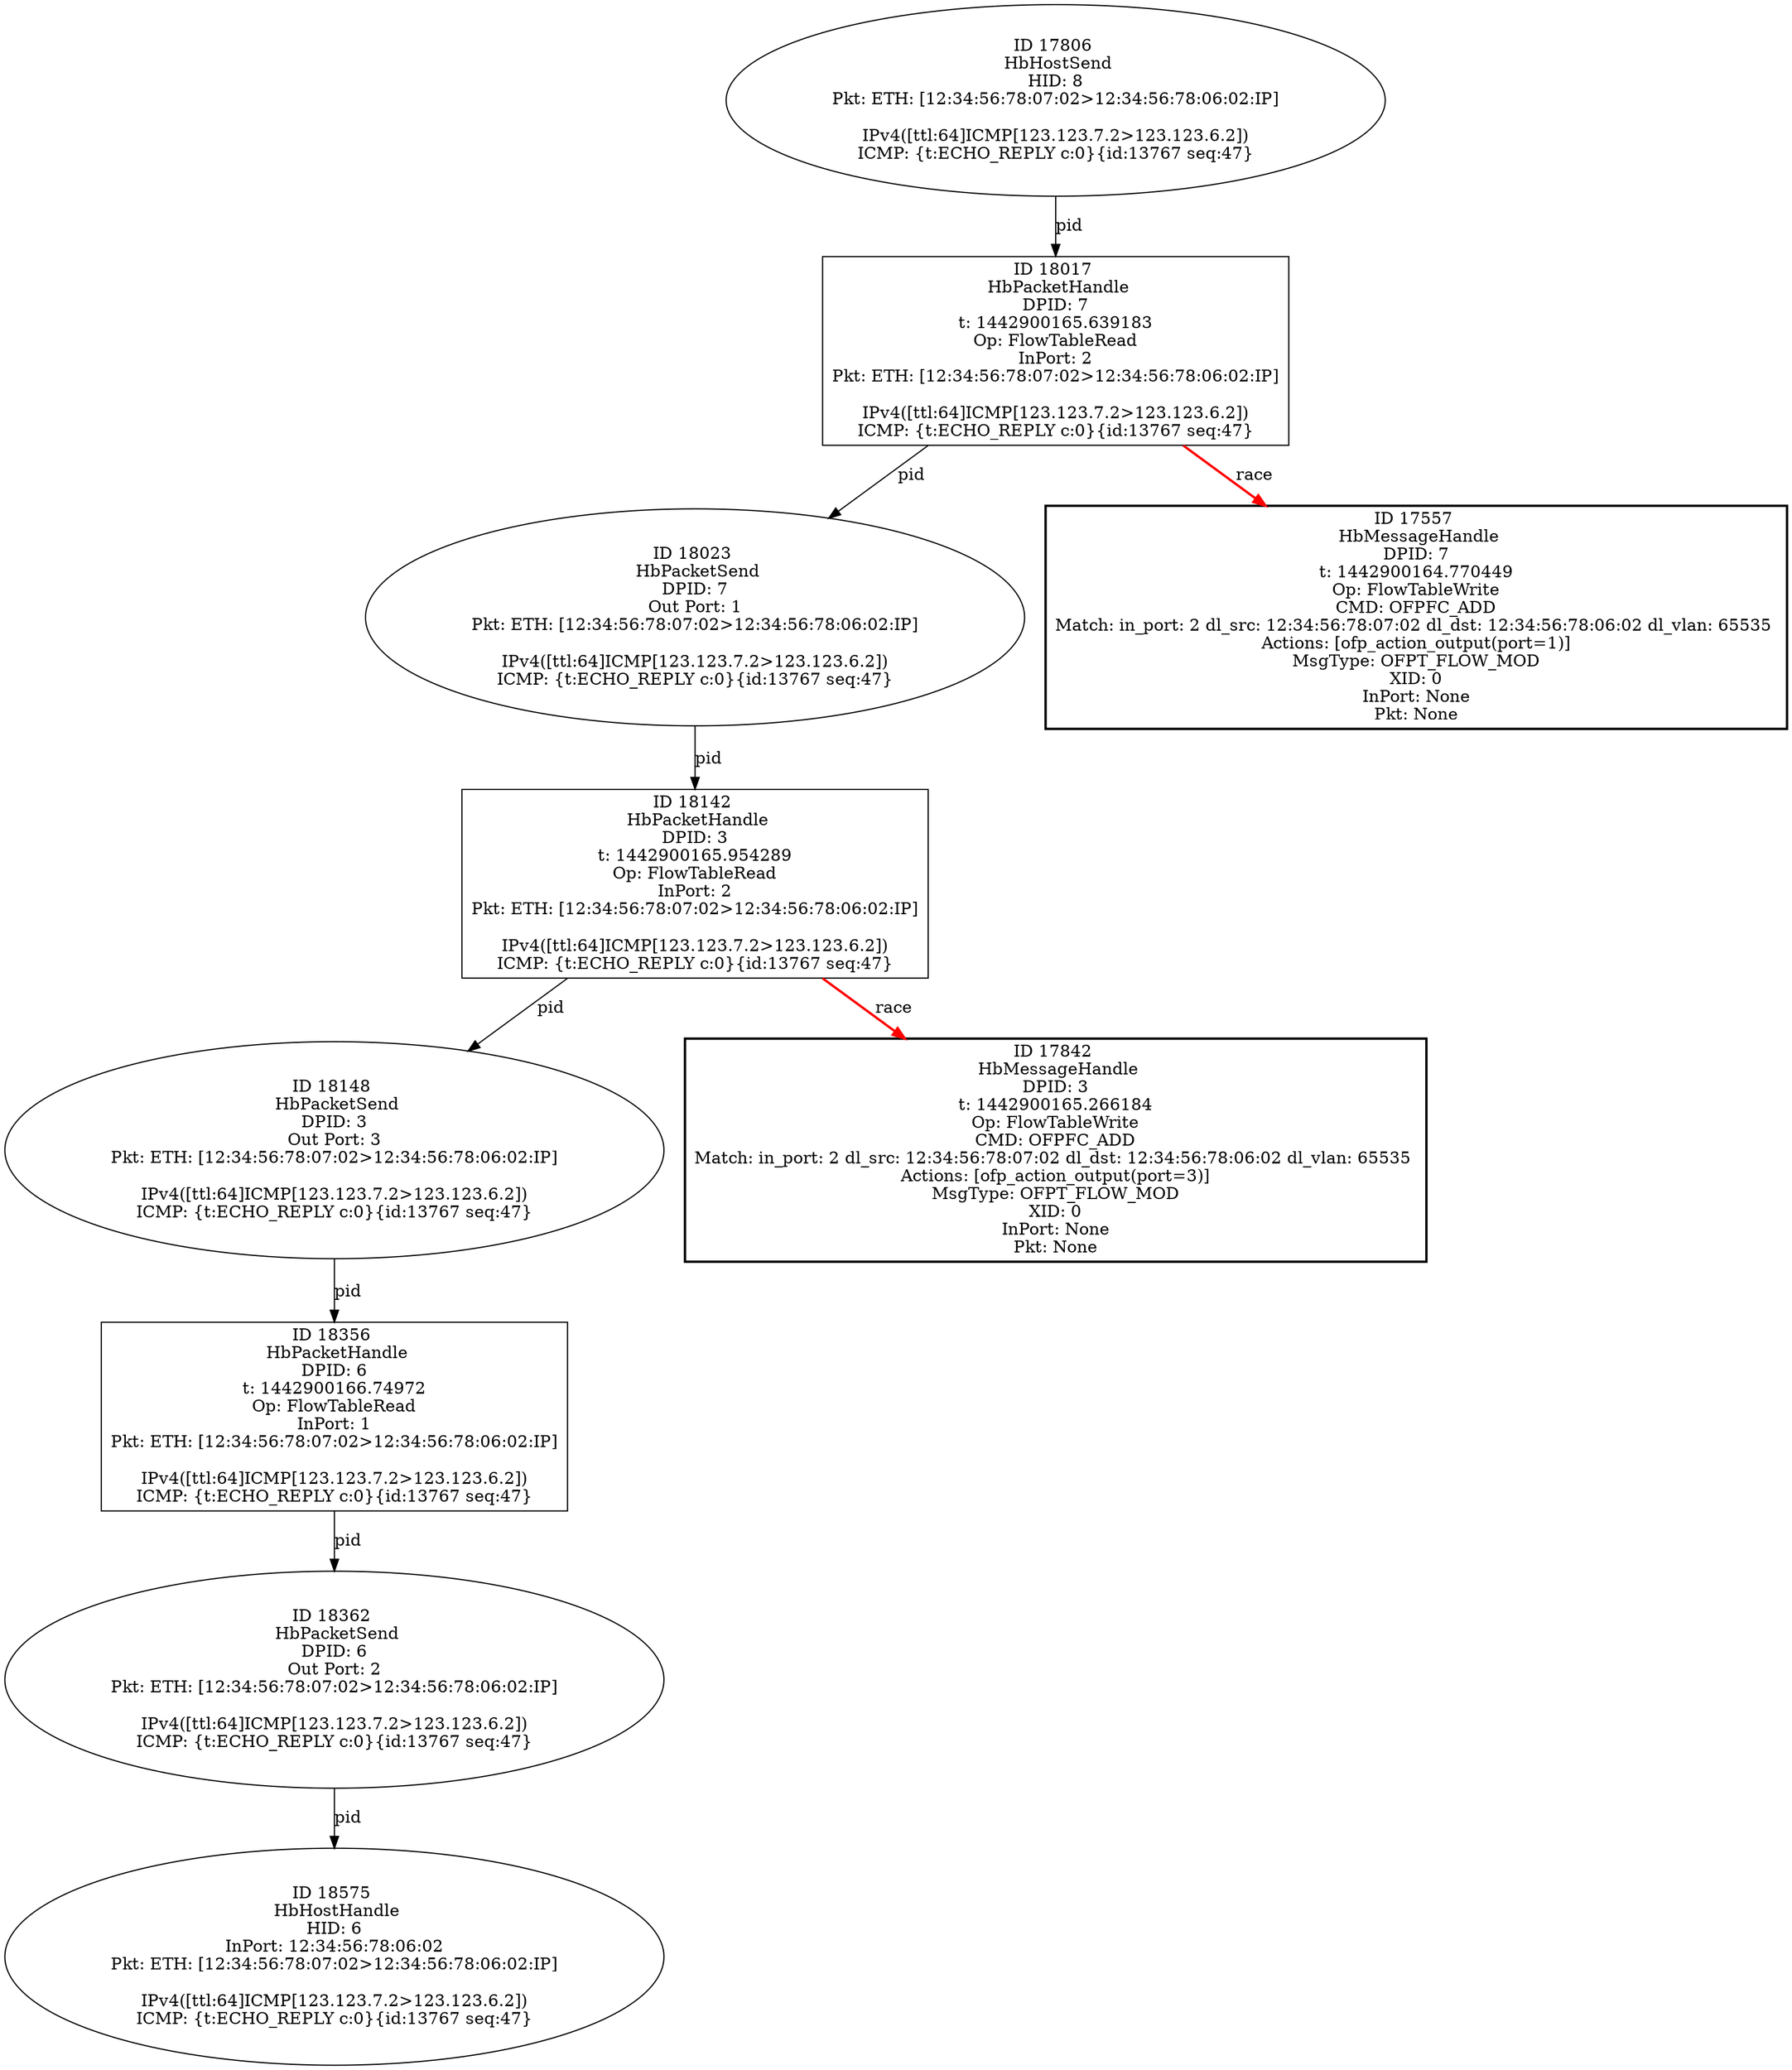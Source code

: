 strict digraph G {
18017 [shape=box, event=<hb_events.HbPacketHandle object at 0x10ba1bf90>, label="ID 18017 
 HbPacketHandle
DPID: 7
t: 1442900165.639183
Op: FlowTableRead
InPort: 2
Pkt: ETH: [12:34:56:78:07:02>12:34:56:78:06:02:IP]

IPv4([ttl:64]ICMP[123.123.7.2>123.123.6.2])
ICMP: {t:ECHO_REPLY c:0}{id:13767 seq:47}"];
18148 [shape=oval, event=<hb_events.HbPacketSend object at 0x10ba2c8d0>, label="ID 18148 
 HbPacketSend
DPID: 3
Out Port: 3
Pkt: ETH: [12:34:56:78:07:02>12:34:56:78:06:02:IP]

IPv4([ttl:64]ICMP[123.123.7.2>123.123.6.2])
ICMP: {t:ECHO_REPLY c:0}{id:13767 seq:47}"];
18023 [shape=oval, event=<hb_events.HbPacketSend object at 0x10ba29310>, label="ID 18023 
 HbPacketSend
DPID: 7
Out Port: 1
Pkt: ETH: [12:34:56:78:07:02>12:34:56:78:06:02:IP]

IPv4([ttl:64]ICMP[123.123.7.2>123.123.6.2])
ICMP: {t:ECHO_REPLY c:0}{id:13767 seq:47}"];
17806 [shape=oval, event=<hb_events.HbHostSend object at 0x10b932050>, label="ID 17806 
 HbHostSend
HID: 8
Pkt: ETH: [12:34:56:78:07:02>12:34:56:78:06:02:IP]

IPv4([ttl:64]ICMP[123.123.7.2>123.123.6.2])
ICMP: {t:ECHO_REPLY c:0}{id:13767 seq:47}"];
18575 [shape=oval, event=<hb_events.HbHostHandle object at 0x10bd2b0d0>, label="ID 18575 
 HbHostHandle
HID: 6
InPort: 12:34:56:78:06:02
Pkt: ETH: [12:34:56:78:07:02>12:34:56:78:06:02:IP]

IPv4([ttl:64]ICMP[123.123.7.2>123.123.6.2])
ICMP: {t:ECHO_REPLY c:0}{id:13767 seq:47}"];
17842 [shape=box, style=bold, event=<hb_events.HbMessageHandle object at 0x10b922e90>, label="ID 17842 
 HbMessageHandle
DPID: 3
t: 1442900165.266184
Op: FlowTableWrite
CMD: OFPFC_ADD
Match: in_port: 2 dl_src: 12:34:56:78:07:02 dl_dst: 12:34:56:78:06:02 dl_vlan: 65535 
Actions: [ofp_action_output(port=3)]
MsgType: OFPT_FLOW_MOD
XID: 0
InPort: None
Pkt: None"];
18356 [shape=box, event=<hb_events.HbPacketHandle object at 0x10bbc2250>, label="ID 18356 
 HbPacketHandle
DPID: 6
t: 1442900166.74972
Op: FlowTableRead
InPort: 1
Pkt: ETH: [12:34:56:78:07:02>12:34:56:78:06:02:IP]

IPv4([ttl:64]ICMP[123.123.7.2>123.123.6.2])
ICMP: {t:ECHO_REPLY c:0}{id:13767 seq:47}"];
17557 [shape=box, style=bold, event=<hb_events.HbMessageHandle object at 0x10b801a50>, label="ID 17557 
 HbMessageHandle
DPID: 7
t: 1442900164.770449
Op: FlowTableWrite
CMD: OFPFC_ADD
Match: in_port: 2 dl_src: 12:34:56:78:07:02 dl_dst: 12:34:56:78:06:02 dl_vlan: 65535 
Actions: [ofp_action_output(port=1)]
MsgType: OFPT_FLOW_MOD
XID: 0
InPort: None
Pkt: None"];
18362 [shape=oval, event=<hb_events.HbPacketSend object at 0x10bbc2750>, label="ID 18362 
 HbPacketSend
DPID: 6
Out Port: 2
Pkt: ETH: [12:34:56:78:07:02>12:34:56:78:06:02:IP]

IPv4([ttl:64]ICMP[123.123.7.2>123.123.6.2])
ICMP: {t:ECHO_REPLY c:0}{id:13767 seq:47}"];
18142 [shape=box, event=<hb_events.HbPacketHandle object at 0x10bab5fd0>, label="ID 18142 
 HbPacketHandle
DPID: 3
t: 1442900165.954289
Op: FlowTableRead
InPort: 2
Pkt: ETH: [12:34:56:78:07:02>12:34:56:78:06:02:IP]

IPv4([ttl:64]ICMP[123.123.7.2>123.123.6.2])
ICMP: {t:ECHO_REPLY c:0}{id:13767 seq:47}"];
18017 -> 17557  [harmful=True, color=red, style=bold, rel=race, label=race];
18017 -> 18023  [rel=pid, label=pid];
18148 -> 18356  [rel=pid, label=pid];
18023 -> 18142  [rel=pid, label=pid];
17806 -> 18017  [rel=pid, label=pid];
18356 -> 18362  [rel=pid, label=pid];
18362 -> 18575  [rel=pid, label=pid];
18142 -> 17842  [harmful=True, color=red, style=bold, rel=race, label=race];
18142 -> 18148  [rel=pid, label=pid];
}
